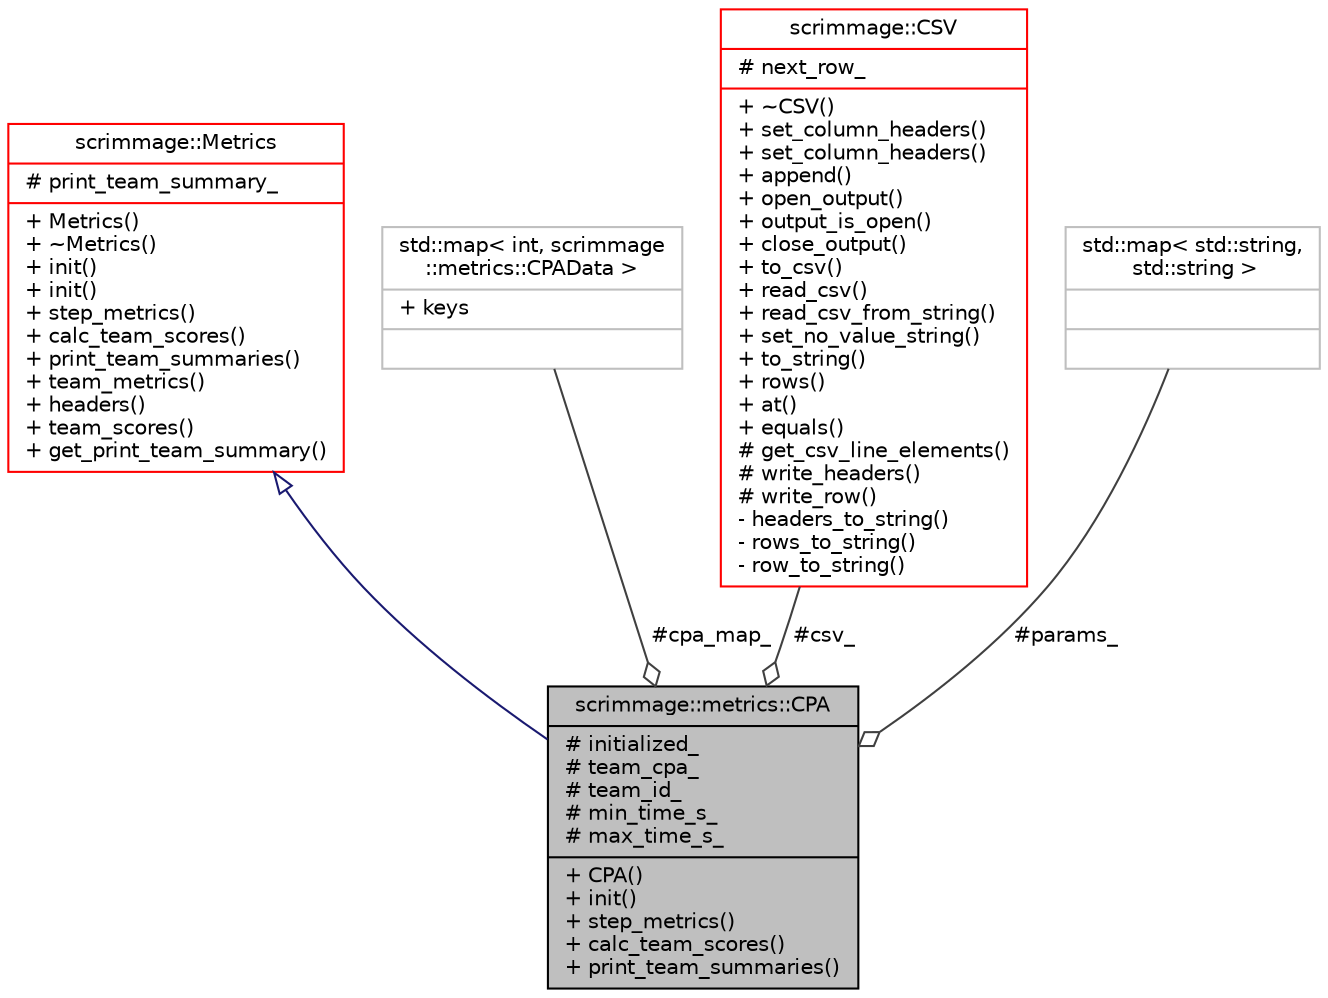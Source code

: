digraph "scrimmage::metrics::CPA"
{
 // LATEX_PDF_SIZE
  edge [fontname="Helvetica",fontsize="10",labelfontname="Helvetica",labelfontsize="10"];
  node [fontname="Helvetica",fontsize="10",shape=record];
  Node1 [label="{scrimmage::metrics::CPA\n|# initialized_\l# team_cpa_\l# team_id_\l# min_time_s_\l# max_time_s_\l|+ CPA()\l+ init()\l+ step_metrics()\l+ calc_team_scores()\l+ print_team_summaries()\l}",height=0.2,width=0.4,color="black", fillcolor="grey75", style="filled", fontcolor="black",tooltip=" "];
  Node2 -> Node1 [dir="back",color="midnightblue",fontsize="10",style="solid",arrowtail="onormal",fontname="Helvetica"];
  Node2 [label="{scrimmage::Metrics\n|# print_team_summary_\l|+ Metrics()\l+ ~Metrics()\l+ init()\l+ init()\l+ step_metrics()\l+ calc_team_scores()\l+ print_team_summaries()\l+ team_metrics()\l+ headers()\l+ team_scores()\l+ get_print_team_summary()\l}",height=0.2,width=0.4,color="red", fillcolor="white", style="filled",URL="$classscrimmage_1_1Metrics.html",tooltip=" "];
  Node96 -> Node1 [color="grey25",fontsize="10",style="solid",label=" #cpa_map_" ,arrowhead="odiamond",fontname="Helvetica"];
  Node96 [label="{std::map\< int, scrimmage\l::metrics::CPAData \>\n|+ keys\l|}",height=0.2,width=0.4,color="grey75", fillcolor="white", style="filled",tooltip=" "];
  Node98 -> Node1 [color="grey25",fontsize="10",style="solid",label=" #csv_" ,arrowhead="odiamond",fontname="Helvetica"];
  Node98 [label="{scrimmage::CSV\n|# next_row_\l|+ ~CSV()\l+ set_column_headers()\l+ set_column_headers()\l+ append()\l+ open_output()\l+ output_is_open()\l+ close_output()\l+ to_csv()\l+ read_csv()\l+ read_csv_from_string()\l+ set_no_value_string()\l+ to_string()\l+ rows()\l+ at()\l+ equals()\l# get_csv_line_elements()\l# write_headers()\l# write_row()\l- headers_to_string()\l- rows_to_string()\l- row_to_string()\l}",height=0.2,width=0.4,color="red", fillcolor="white", style="filled",URL="$classscrimmage_1_1CSV.html",tooltip=" "];
  Node72 -> Node1 [color="grey25",fontsize="10",style="solid",label=" #params_" ,arrowhead="odiamond",fontname="Helvetica"];
  Node72 [label="{std::map\< std::string,\l std::string \>\n||}",height=0.2,width=0.4,color="grey75", fillcolor="white", style="filled",tooltip=" "];
}
